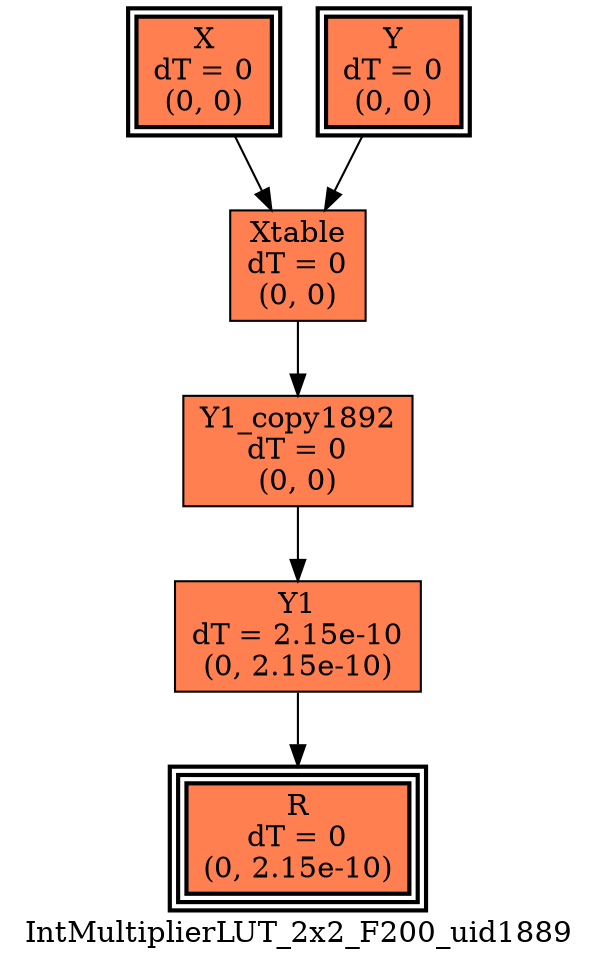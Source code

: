 digraph IntMultiplierLUT_2x2_F200_uid1889
{
	//graph drawing options
	label=IntMultiplierLUT_2x2_F200_uid1889;
	labelloc=bottom;
	labeljust=right;
	ratio=auto;
	nodesep=0.25;
	ranksep=0.5;

	//input/output signals of operator IntMultiplierLUT_2x2_F200_uid1889
	X__IntMultiplierLUT_2x2_F200_uid1889 [ label="X\ndT = 0\n(0, 0)", shape=box, color=black, style="bold, filled", fillcolor=coral, peripheries=2 ];
	Y__IntMultiplierLUT_2x2_F200_uid1889 [ label="Y\ndT = 0\n(0, 0)", shape=box, color=black, style="bold, filled", fillcolor=coral, peripheries=2 ];
	R__IntMultiplierLUT_2x2_F200_uid1889 [ label="R\ndT = 0\n(0, 2.15e-10)", shape=box, color=black, style="bold, filled", fillcolor=coral, peripheries=3 ];
	{rank=same X__IntMultiplierLUT_2x2_F200_uid1889, Y__IntMultiplierLUT_2x2_F200_uid1889};
	{rank=same R__IntMultiplierLUT_2x2_F200_uid1889};
	//internal signals of operator IntMultiplierLUT_2x2_F200_uid1889
	Xtable__IntMultiplierLUT_2x2_F200_uid1889 [ label="Xtable\ndT = 0\n(0, 0)", shape=box, color=black, style=filled, fillcolor=coral, peripheries=1 ];
	Y1__IntMultiplierLUT_2x2_F200_uid1889 [ label="Y1\ndT = 2.15e-10\n(0, 2.15e-10)", shape=box, color=black, style=filled, fillcolor=coral, peripheries=1 ];
	Y1_copy1892__IntMultiplierLUT_2x2_F200_uid1889 [ label="Y1_copy1892\ndT = 0\n(0, 0)", shape=box, color=black, style=filled, fillcolor=coral, peripheries=1 ];

	//subcomponents of operator IntMultiplierLUT_2x2_F200_uid1889

	//input and internal signal connections of operator IntMultiplierLUT_2x2_F200_uid1889
	X__IntMultiplierLUT_2x2_F200_uid1889 -> Xtable__IntMultiplierLUT_2x2_F200_uid1889 [ arrowhead=normal, arrowsize=1.0, arrowtail=normal, color=black, dir=forward  ];
	Y__IntMultiplierLUT_2x2_F200_uid1889 -> Xtable__IntMultiplierLUT_2x2_F200_uid1889 [ arrowhead=normal, arrowsize=1.0, arrowtail=normal, color=black, dir=forward  ];
	Xtable__IntMultiplierLUT_2x2_F200_uid1889 -> Y1_copy1892__IntMultiplierLUT_2x2_F200_uid1889 [ arrowhead=normal, arrowsize=1.0, arrowtail=normal, color=black, dir=forward  ];
	Y1__IntMultiplierLUT_2x2_F200_uid1889 -> R__IntMultiplierLUT_2x2_F200_uid1889 [ arrowhead=normal, arrowsize=1.0, arrowtail=normal, color=black, dir=forward  ];
	Y1_copy1892__IntMultiplierLUT_2x2_F200_uid1889 -> Y1__IntMultiplierLUT_2x2_F200_uid1889 [ arrowhead=normal, arrowsize=1.0, arrowtail=normal, color=black, dir=forward  ];
}

